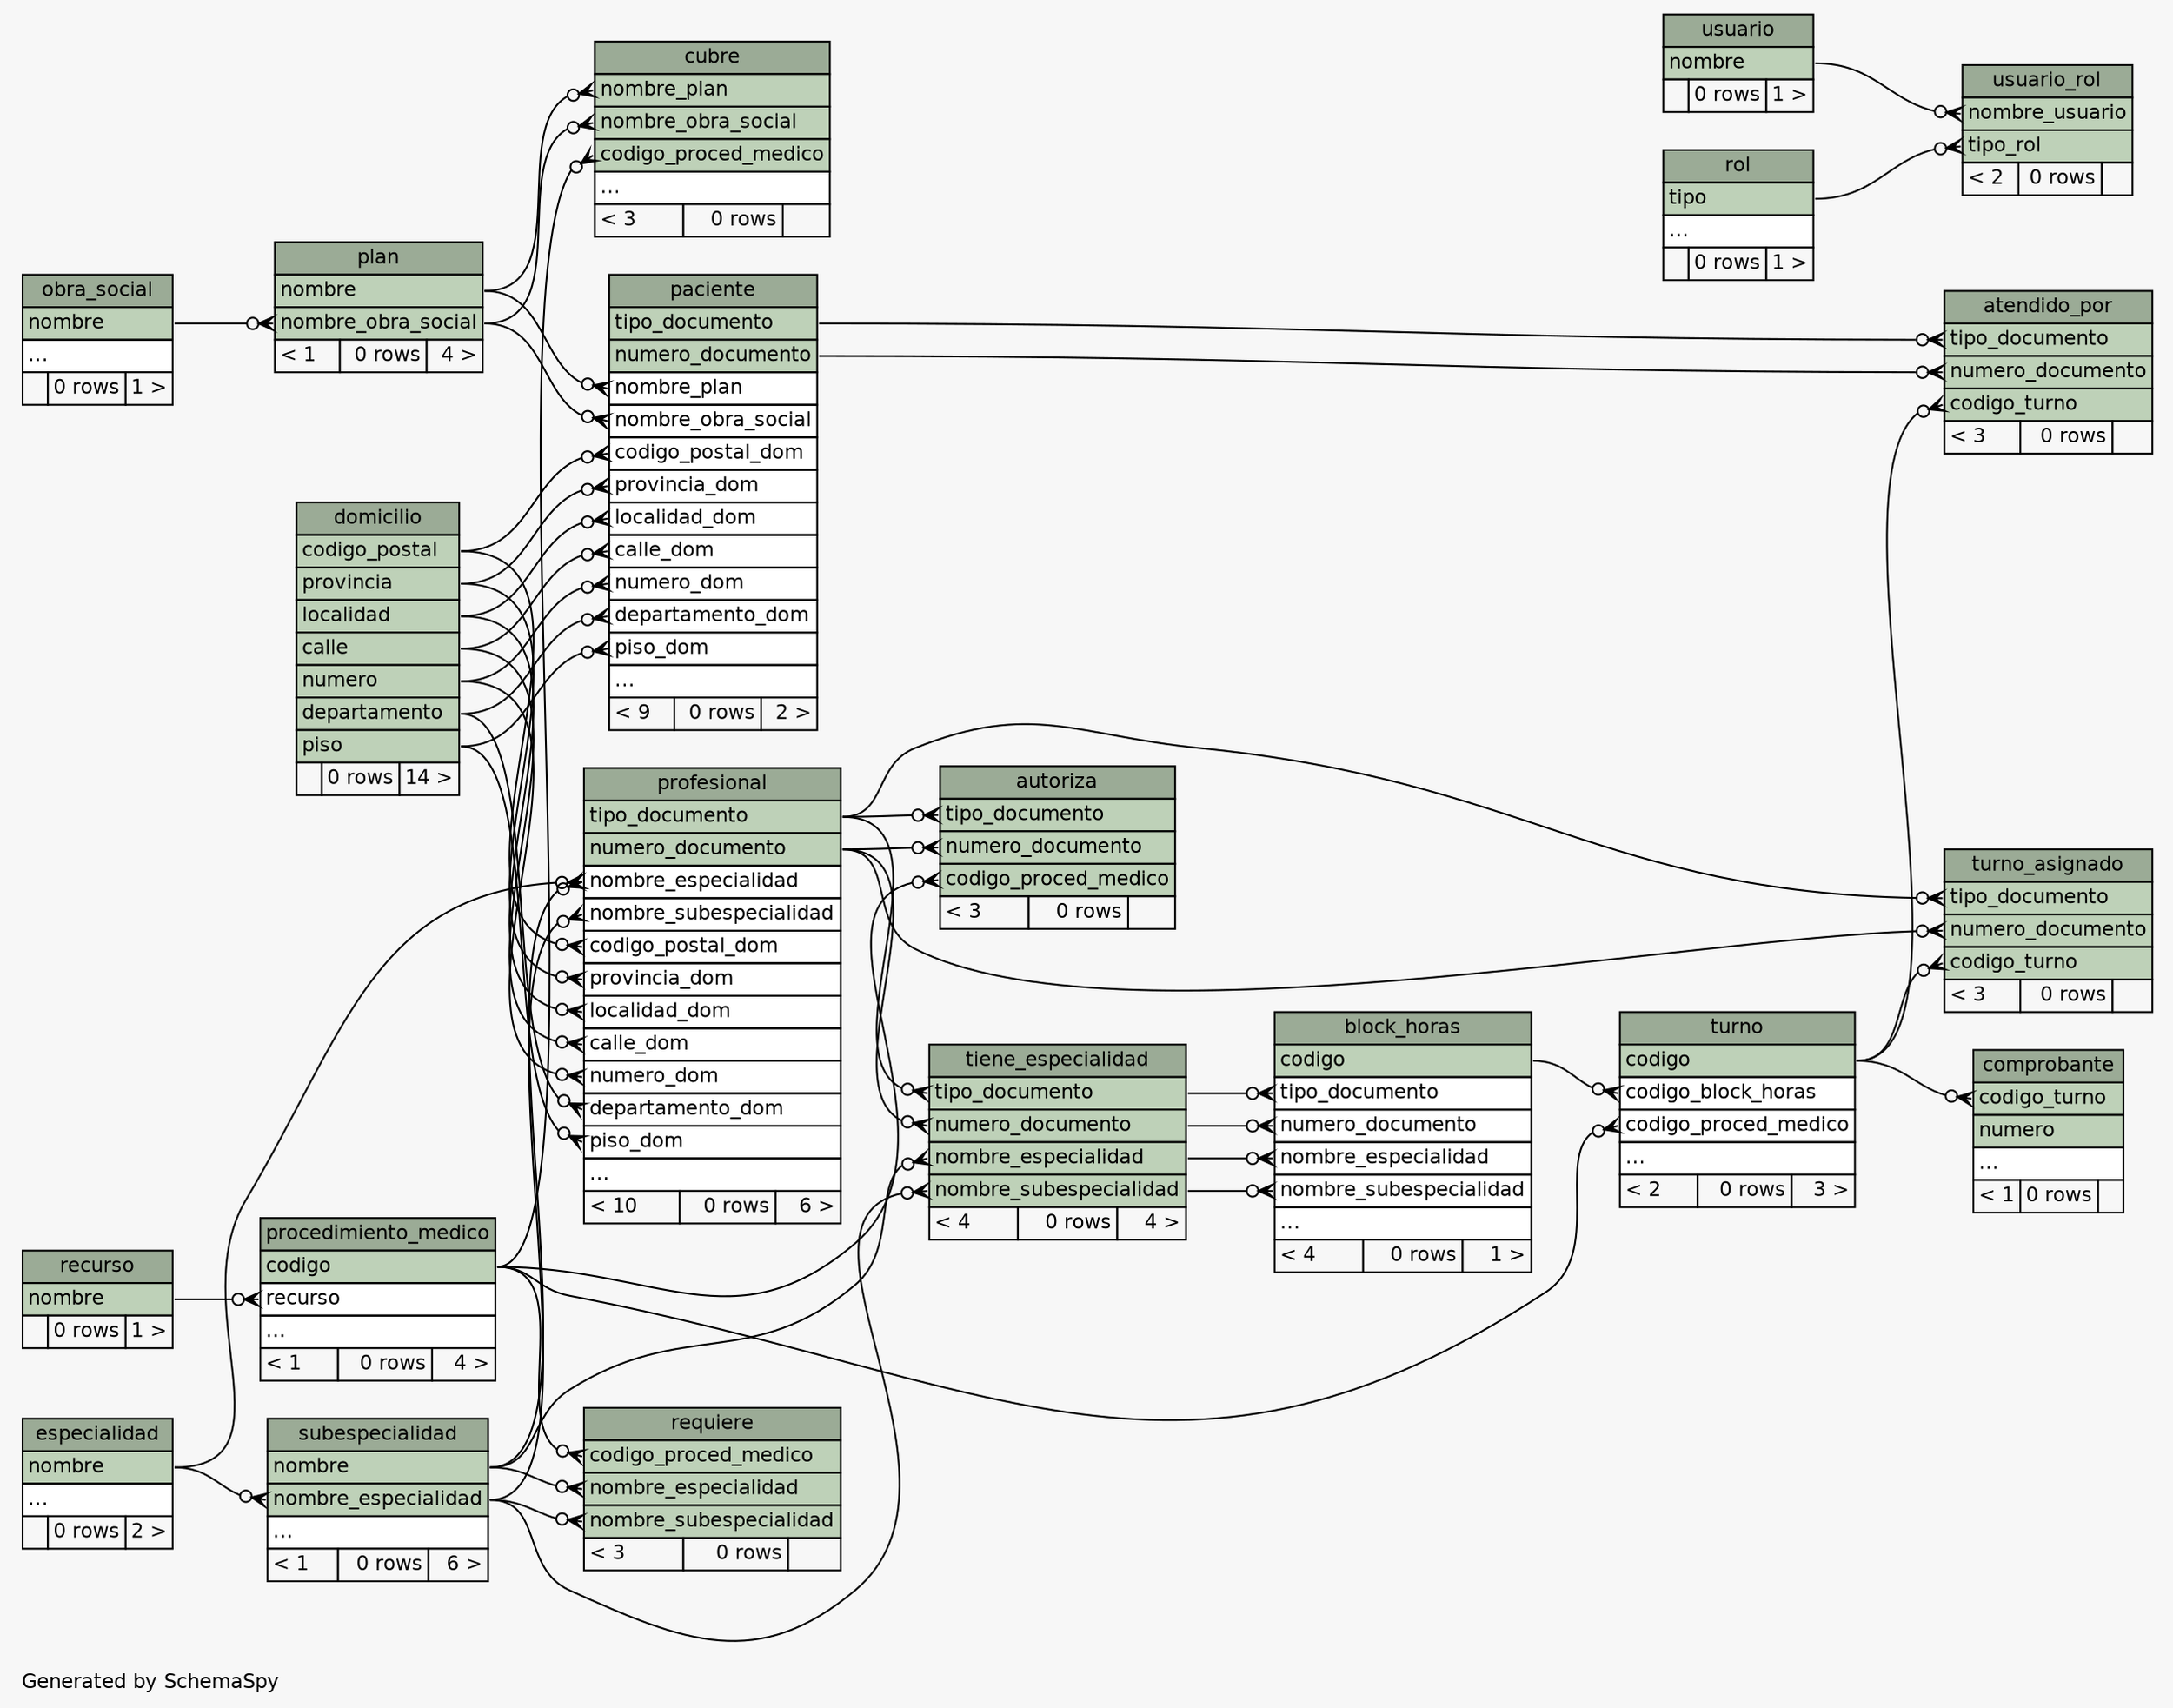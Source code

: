 // dot 2.26.3 on Linux 3.8.0-35-generic
// SchemaSpy rev 590
digraph "compactRelationshipsDiagram" {
  graph [
    rankdir="RL"
    bgcolor="#f7f7f7"
    label="\nGenerated by SchemaSpy"
    labeljust="l"
    nodesep="0.18"
    ranksep="0.46"
    fontname="Helvetica"
    fontsize="11"
  ];
  node [
    fontname="Helvetica"
    fontsize="11"
    shape="plaintext"
  ];
  edge [
    arrowsize="0.8"
  ];
  "atendido_por" [
    label=<
    <TABLE BORDER="0" CELLBORDER="1" CELLSPACING="0" BGCOLOR="#ffffff">
      <TR><TD COLSPAN="3" BGCOLOR="#9bab96" ALIGN="CENTER">atendido_por</TD></TR>
      <TR><TD PORT="tipo_documento" COLSPAN="3" BGCOLOR="#bed1b8" ALIGN="LEFT">tipo_documento</TD></TR>
      <TR><TD PORT="numero_documento" COLSPAN="3" BGCOLOR="#bed1b8" ALIGN="LEFT">numero_documento</TD></TR>
      <TR><TD PORT="codigo_turno" COLSPAN="3" BGCOLOR="#bed1b8" ALIGN="LEFT">codigo_turno</TD></TR>
      <TR><TD ALIGN="LEFT" BGCOLOR="#f7f7f7">&lt; 3</TD><TD ALIGN="RIGHT" BGCOLOR="#f7f7f7">0 rows</TD><TD ALIGN="RIGHT" BGCOLOR="#f7f7f7">  </TD></TR>
    </TABLE>>
    URL="tables/atendido_por.html"
    tooltip="atendido_por"
  ];
  "autoriza" [
    label=<
    <TABLE BORDER="0" CELLBORDER="1" CELLSPACING="0" BGCOLOR="#ffffff">
      <TR><TD COLSPAN="3" BGCOLOR="#9bab96" ALIGN="CENTER">autoriza</TD></TR>
      <TR><TD PORT="tipo_documento" COLSPAN="3" BGCOLOR="#bed1b8" ALIGN="LEFT">tipo_documento</TD></TR>
      <TR><TD PORT="numero_documento" COLSPAN="3" BGCOLOR="#bed1b8" ALIGN="LEFT">numero_documento</TD></TR>
      <TR><TD PORT="codigo_proced_medico" COLSPAN="3" BGCOLOR="#bed1b8" ALIGN="LEFT">codigo_proced_medico</TD></TR>
      <TR><TD ALIGN="LEFT" BGCOLOR="#f7f7f7">&lt; 3</TD><TD ALIGN="RIGHT" BGCOLOR="#f7f7f7">0 rows</TD><TD ALIGN="RIGHT" BGCOLOR="#f7f7f7">  </TD></TR>
    </TABLE>>
    URL="tables/autoriza.html"
    tooltip="autoriza"
  ];
  "block_horas" [
    label=<
    <TABLE BORDER="0" CELLBORDER="1" CELLSPACING="0" BGCOLOR="#ffffff">
      <TR><TD COLSPAN="3" BGCOLOR="#9bab96" ALIGN="CENTER">block_horas</TD></TR>
      <TR><TD PORT="codigo" COLSPAN="3" BGCOLOR="#bed1b8" ALIGN="LEFT">codigo</TD></TR>
      <TR><TD PORT="tipo_documento" COLSPAN="3" ALIGN="LEFT">tipo_documento</TD></TR>
      <TR><TD PORT="numero_documento" COLSPAN="3" ALIGN="LEFT">numero_documento</TD></TR>
      <TR><TD PORT="nombre_especialidad" COLSPAN="3" ALIGN="LEFT">nombre_especialidad</TD></TR>
      <TR><TD PORT="nombre_subespecialidad" COLSPAN="3" ALIGN="LEFT">nombre_subespecialidad</TD></TR>
      <TR><TD PORT="elipses" COLSPAN="3" ALIGN="LEFT">...</TD></TR>
      <TR><TD ALIGN="LEFT" BGCOLOR="#f7f7f7">&lt; 4</TD><TD ALIGN="RIGHT" BGCOLOR="#f7f7f7">0 rows</TD><TD ALIGN="RIGHT" BGCOLOR="#f7f7f7">1 &gt;</TD></TR>
    </TABLE>>
    URL="tables/block_horas.html"
    tooltip="block_horas"
  ];
  "comprobante" [
    label=<
    <TABLE BORDER="0" CELLBORDER="1" CELLSPACING="0" BGCOLOR="#ffffff">
      <TR><TD COLSPAN="3" BGCOLOR="#9bab96" ALIGN="CENTER">comprobante</TD></TR>
      <TR><TD PORT="codigo_turno" COLSPAN="3" BGCOLOR="#bed1b8" ALIGN="LEFT">codigo_turno</TD></TR>
      <TR><TD PORT="numero" COLSPAN="3" BGCOLOR="#bed1b8" ALIGN="LEFT">numero</TD></TR>
      <TR><TD PORT="elipses" COLSPAN="3" ALIGN="LEFT">...</TD></TR>
      <TR><TD ALIGN="LEFT" BGCOLOR="#f7f7f7">&lt; 1</TD><TD ALIGN="RIGHT" BGCOLOR="#f7f7f7">0 rows</TD><TD ALIGN="RIGHT" BGCOLOR="#f7f7f7">  </TD></TR>
    </TABLE>>
    URL="tables/comprobante.html"
    tooltip="comprobante"
  ];
  "cubre" [
    label=<
    <TABLE BORDER="0" CELLBORDER="1" CELLSPACING="0" BGCOLOR="#ffffff">
      <TR><TD COLSPAN="3" BGCOLOR="#9bab96" ALIGN="CENTER">cubre</TD></TR>
      <TR><TD PORT="nombre_plan" COLSPAN="3" BGCOLOR="#bed1b8" ALIGN="LEFT">nombre_plan</TD></TR>
      <TR><TD PORT="nombre_obra_social" COLSPAN="3" BGCOLOR="#bed1b8" ALIGN="LEFT">nombre_obra_social</TD></TR>
      <TR><TD PORT="codigo_proced_medico" COLSPAN="3" BGCOLOR="#bed1b8" ALIGN="LEFT">codigo_proced_medico</TD></TR>
      <TR><TD PORT="elipses" COLSPAN="3" ALIGN="LEFT">...</TD></TR>
      <TR><TD ALIGN="LEFT" BGCOLOR="#f7f7f7">&lt; 3</TD><TD ALIGN="RIGHT" BGCOLOR="#f7f7f7">0 rows</TD><TD ALIGN="RIGHT" BGCOLOR="#f7f7f7">  </TD></TR>
    </TABLE>>
    URL="tables/cubre.html"
    tooltip="cubre"
  ];
  "domicilio" [
    label=<
    <TABLE BORDER="0" CELLBORDER="1" CELLSPACING="0" BGCOLOR="#ffffff">
      <TR><TD COLSPAN="3" BGCOLOR="#9bab96" ALIGN="CENTER">domicilio</TD></TR>
      <TR><TD PORT="codigo_postal" COLSPAN="3" BGCOLOR="#bed1b8" ALIGN="LEFT">codigo_postal</TD></TR>
      <TR><TD PORT="provincia" COLSPAN="3" BGCOLOR="#bed1b8" ALIGN="LEFT">provincia</TD></TR>
      <TR><TD PORT="localidad" COLSPAN="3" BGCOLOR="#bed1b8" ALIGN="LEFT">localidad</TD></TR>
      <TR><TD PORT="calle" COLSPAN="3" BGCOLOR="#bed1b8" ALIGN="LEFT">calle</TD></TR>
      <TR><TD PORT="numero" COLSPAN="3" BGCOLOR="#bed1b8" ALIGN="LEFT">numero</TD></TR>
      <TR><TD PORT="departamento" COLSPAN="3" BGCOLOR="#bed1b8" ALIGN="LEFT">departamento</TD></TR>
      <TR><TD PORT="piso" COLSPAN="3" BGCOLOR="#bed1b8" ALIGN="LEFT">piso</TD></TR>
      <TR><TD ALIGN="LEFT" BGCOLOR="#f7f7f7">  </TD><TD ALIGN="RIGHT" BGCOLOR="#f7f7f7">0 rows</TD><TD ALIGN="RIGHT" BGCOLOR="#f7f7f7">14 &gt;</TD></TR>
    </TABLE>>
    URL="tables/domicilio.html"
    tooltip="domicilio"
  ];
  "especialidad" [
    label=<
    <TABLE BORDER="0" CELLBORDER="1" CELLSPACING="0" BGCOLOR="#ffffff">
      <TR><TD COLSPAN="3" BGCOLOR="#9bab96" ALIGN="CENTER">especialidad</TD></TR>
      <TR><TD PORT="nombre" COLSPAN="3" BGCOLOR="#bed1b8" ALIGN="LEFT">nombre</TD></TR>
      <TR><TD PORT="elipses" COLSPAN="3" ALIGN="LEFT">...</TD></TR>
      <TR><TD ALIGN="LEFT" BGCOLOR="#f7f7f7">  </TD><TD ALIGN="RIGHT" BGCOLOR="#f7f7f7">0 rows</TD><TD ALIGN="RIGHT" BGCOLOR="#f7f7f7">2 &gt;</TD></TR>
    </TABLE>>
    URL="tables/especialidad.html"
    tooltip="especialidad"
  ];
  "obra_social" [
    label=<
    <TABLE BORDER="0" CELLBORDER="1" CELLSPACING="0" BGCOLOR="#ffffff">
      <TR><TD COLSPAN="3" BGCOLOR="#9bab96" ALIGN="CENTER">obra_social</TD></TR>
      <TR><TD PORT="nombre" COLSPAN="3" BGCOLOR="#bed1b8" ALIGN="LEFT">nombre</TD></TR>
      <TR><TD PORT="elipses" COLSPAN="3" ALIGN="LEFT">...</TD></TR>
      <TR><TD ALIGN="LEFT" BGCOLOR="#f7f7f7">  </TD><TD ALIGN="RIGHT" BGCOLOR="#f7f7f7">0 rows</TD><TD ALIGN="RIGHT" BGCOLOR="#f7f7f7">1 &gt;</TD></TR>
    </TABLE>>
    URL="tables/obra_social.html"
    tooltip="obra_social"
  ];
  "paciente" [
    label=<
    <TABLE BORDER="0" CELLBORDER="1" CELLSPACING="0" BGCOLOR="#ffffff">
      <TR><TD COLSPAN="3" BGCOLOR="#9bab96" ALIGN="CENTER">paciente</TD></TR>
      <TR><TD PORT="tipo_documento" COLSPAN="3" BGCOLOR="#bed1b8" ALIGN="LEFT">tipo_documento</TD></TR>
      <TR><TD PORT="numero_documento" COLSPAN="3" BGCOLOR="#bed1b8" ALIGN="LEFT">numero_documento</TD></TR>
      <TR><TD PORT="nombre_plan" COLSPAN="3" ALIGN="LEFT">nombre_plan</TD></TR>
      <TR><TD PORT="nombre_obra_social" COLSPAN="3" ALIGN="LEFT">nombre_obra_social</TD></TR>
      <TR><TD PORT="codigo_postal_dom" COLSPAN="3" ALIGN="LEFT">codigo_postal_dom</TD></TR>
      <TR><TD PORT="provincia_dom" COLSPAN="3" ALIGN="LEFT">provincia_dom</TD></TR>
      <TR><TD PORT="localidad_dom" COLSPAN="3" ALIGN="LEFT">localidad_dom</TD></TR>
      <TR><TD PORT="calle_dom" COLSPAN="3" ALIGN="LEFT">calle_dom</TD></TR>
      <TR><TD PORT="numero_dom" COLSPAN="3" ALIGN="LEFT">numero_dom</TD></TR>
      <TR><TD PORT="departamento_dom" COLSPAN="3" ALIGN="LEFT">departamento_dom</TD></TR>
      <TR><TD PORT="piso_dom" COLSPAN="3" ALIGN="LEFT">piso_dom</TD></TR>
      <TR><TD PORT="elipses" COLSPAN="3" ALIGN="LEFT">...</TD></TR>
      <TR><TD ALIGN="LEFT" BGCOLOR="#f7f7f7">&lt; 9</TD><TD ALIGN="RIGHT" BGCOLOR="#f7f7f7">0 rows</TD><TD ALIGN="RIGHT" BGCOLOR="#f7f7f7">2 &gt;</TD></TR>
    </TABLE>>
    URL="tables/paciente.html"
    tooltip="paciente"
  ];
  "plan" [
    label=<
    <TABLE BORDER="0" CELLBORDER="1" CELLSPACING="0" BGCOLOR="#ffffff">
      <TR><TD COLSPAN="3" BGCOLOR="#9bab96" ALIGN="CENTER">plan</TD></TR>
      <TR><TD PORT="nombre" COLSPAN="3" BGCOLOR="#bed1b8" ALIGN="LEFT">nombre</TD></TR>
      <TR><TD PORT="nombre_obra_social" COLSPAN="3" BGCOLOR="#bed1b8" ALIGN="LEFT">nombre_obra_social</TD></TR>
      <TR><TD ALIGN="LEFT" BGCOLOR="#f7f7f7">&lt; 1</TD><TD ALIGN="RIGHT" BGCOLOR="#f7f7f7">0 rows</TD><TD ALIGN="RIGHT" BGCOLOR="#f7f7f7">4 &gt;</TD></TR>
    </TABLE>>
    URL="tables/plan.html"
    tooltip="plan"
  ];
  "procedimiento_medico" [
    label=<
    <TABLE BORDER="0" CELLBORDER="1" CELLSPACING="0" BGCOLOR="#ffffff">
      <TR><TD COLSPAN="3" BGCOLOR="#9bab96" ALIGN="CENTER">procedimiento_medico</TD></TR>
      <TR><TD PORT="codigo" COLSPAN="3" BGCOLOR="#bed1b8" ALIGN="LEFT">codigo</TD></TR>
      <TR><TD PORT="recurso" COLSPAN="3" ALIGN="LEFT">recurso</TD></TR>
      <TR><TD PORT="elipses" COLSPAN="3" ALIGN="LEFT">...</TD></TR>
      <TR><TD ALIGN="LEFT" BGCOLOR="#f7f7f7">&lt; 1</TD><TD ALIGN="RIGHT" BGCOLOR="#f7f7f7">0 rows</TD><TD ALIGN="RIGHT" BGCOLOR="#f7f7f7">4 &gt;</TD></TR>
    </TABLE>>
    URL="tables/procedimiento_medico.html"
    tooltip="procedimiento_medico"
  ];
  "profesional" [
    label=<
    <TABLE BORDER="0" CELLBORDER="1" CELLSPACING="0" BGCOLOR="#ffffff">
      <TR><TD COLSPAN="3" BGCOLOR="#9bab96" ALIGN="CENTER">profesional</TD></TR>
      <TR><TD PORT="tipo_documento" COLSPAN="3" BGCOLOR="#bed1b8" ALIGN="LEFT">tipo_documento</TD></TR>
      <TR><TD PORT="numero_documento" COLSPAN="3" BGCOLOR="#bed1b8" ALIGN="LEFT">numero_documento</TD></TR>
      <TR><TD PORT="nombre_especialidad" COLSPAN="3" ALIGN="LEFT">nombre_especialidad</TD></TR>
      <TR><TD PORT="nombre_subespecialidad" COLSPAN="3" ALIGN="LEFT">nombre_subespecialidad</TD></TR>
      <TR><TD PORT="codigo_postal_dom" COLSPAN="3" ALIGN="LEFT">codigo_postal_dom</TD></TR>
      <TR><TD PORT="provincia_dom" COLSPAN="3" ALIGN="LEFT">provincia_dom</TD></TR>
      <TR><TD PORT="localidad_dom" COLSPAN="3" ALIGN="LEFT">localidad_dom</TD></TR>
      <TR><TD PORT="calle_dom" COLSPAN="3" ALIGN="LEFT">calle_dom</TD></TR>
      <TR><TD PORT="numero_dom" COLSPAN="3" ALIGN="LEFT">numero_dom</TD></TR>
      <TR><TD PORT="departamento_dom" COLSPAN="3" ALIGN="LEFT">departamento_dom</TD></TR>
      <TR><TD PORT="piso_dom" COLSPAN="3" ALIGN="LEFT">piso_dom</TD></TR>
      <TR><TD PORT="elipses" COLSPAN="3" ALIGN="LEFT">...</TD></TR>
      <TR><TD ALIGN="LEFT" BGCOLOR="#f7f7f7">&lt; 10</TD><TD ALIGN="RIGHT" BGCOLOR="#f7f7f7">0 rows</TD><TD ALIGN="RIGHT" BGCOLOR="#f7f7f7">6 &gt;</TD></TR>
    </TABLE>>
    URL="tables/profesional.html"
    tooltip="profesional"
  ];
  "recurso" [
    label=<
    <TABLE BORDER="0" CELLBORDER="1" CELLSPACING="0" BGCOLOR="#ffffff">
      <TR><TD COLSPAN="3" BGCOLOR="#9bab96" ALIGN="CENTER">recurso</TD></TR>
      <TR><TD PORT="nombre" COLSPAN="3" BGCOLOR="#bed1b8" ALIGN="LEFT">nombre</TD></TR>
      <TR><TD ALIGN="LEFT" BGCOLOR="#f7f7f7">  </TD><TD ALIGN="RIGHT" BGCOLOR="#f7f7f7">0 rows</TD><TD ALIGN="RIGHT" BGCOLOR="#f7f7f7">1 &gt;</TD></TR>
    </TABLE>>
    URL="tables/recurso.html"
    tooltip="recurso"
  ];
  "requiere" [
    label=<
    <TABLE BORDER="0" CELLBORDER="1" CELLSPACING="0" BGCOLOR="#ffffff">
      <TR><TD COLSPAN="3" BGCOLOR="#9bab96" ALIGN="CENTER">requiere</TD></TR>
      <TR><TD PORT="codigo_proced_medico" COLSPAN="3" BGCOLOR="#bed1b8" ALIGN="LEFT">codigo_proced_medico</TD></TR>
      <TR><TD PORT="nombre_especialidad" COLSPAN="3" BGCOLOR="#bed1b8" ALIGN="LEFT">nombre_especialidad</TD></TR>
      <TR><TD PORT="nombre_subespecialidad" COLSPAN="3" BGCOLOR="#bed1b8" ALIGN="LEFT">nombre_subespecialidad</TD></TR>
      <TR><TD ALIGN="LEFT" BGCOLOR="#f7f7f7">&lt; 3</TD><TD ALIGN="RIGHT" BGCOLOR="#f7f7f7">0 rows</TD><TD ALIGN="RIGHT" BGCOLOR="#f7f7f7">  </TD></TR>
    </TABLE>>
    URL="tables/requiere.html"
    tooltip="requiere"
  ];
  "rol" [
    label=<
    <TABLE BORDER="0" CELLBORDER="1" CELLSPACING="0" BGCOLOR="#ffffff">
      <TR><TD COLSPAN="3" BGCOLOR="#9bab96" ALIGN="CENTER">rol</TD></TR>
      <TR><TD PORT="tipo" COLSPAN="3" BGCOLOR="#bed1b8" ALIGN="LEFT">tipo</TD></TR>
      <TR><TD PORT="elipses" COLSPAN="3" ALIGN="LEFT">...</TD></TR>
      <TR><TD ALIGN="LEFT" BGCOLOR="#f7f7f7">  </TD><TD ALIGN="RIGHT" BGCOLOR="#f7f7f7">0 rows</TD><TD ALIGN="RIGHT" BGCOLOR="#f7f7f7">1 &gt;</TD></TR>
    </TABLE>>
    URL="tables/rol.html"
    tooltip="rol"
  ];
  "subespecialidad" [
    label=<
    <TABLE BORDER="0" CELLBORDER="1" CELLSPACING="0" BGCOLOR="#ffffff">
      <TR><TD COLSPAN="3" BGCOLOR="#9bab96" ALIGN="CENTER">subespecialidad</TD></TR>
      <TR><TD PORT="nombre" COLSPAN="3" BGCOLOR="#bed1b8" ALIGN="LEFT">nombre</TD></TR>
      <TR><TD PORT="nombre_especialidad" COLSPAN="3" BGCOLOR="#bed1b8" ALIGN="LEFT">nombre_especialidad</TD></TR>
      <TR><TD PORT="elipses" COLSPAN="3" ALIGN="LEFT">...</TD></TR>
      <TR><TD ALIGN="LEFT" BGCOLOR="#f7f7f7">&lt; 1</TD><TD ALIGN="RIGHT" BGCOLOR="#f7f7f7">0 rows</TD><TD ALIGN="RIGHT" BGCOLOR="#f7f7f7">6 &gt;</TD></TR>
    </TABLE>>
    URL="tables/subespecialidad.html"
    tooltip="subespecialidad"
  ];
  "tiene_especialidad" [
    label=<
    <TABLE BORDER="0" CELLBORDER="1" CELLSPACING="0" BGCOLOR="#ffffff">
      <TR><TD COLSPAN="3" BGCOLOR="#9bab96" ALIGN="CENTER">tiene_especialidad</TD></TR>
      <TR><TD PORT="tipo_documento" COLSPAN="3" BGCOLOR="#bed1b8" ALIGN="LEFT">tipo_documento</TD></TR>
      <TR><TD PORT="numero_documento" COLSPAN="3" BGCOLOR="#bed1b8" ALIGN="LEFT">numero_documento</TD></TR>
      <TR><TD PORT="nombre_especialidad" COLSPAN="3" BGCOLOR="#bed1b8" ALIGN="LEFT">nombre_especialidad</TD></TR>
      <TR><TD PORT="nombre_subespecialidad" COLSPAN="3" BGCOLOR="#bed1b8" ALIGN="LEFT">nombre_subespecialidad</TD></TR>
      <TR><TD ALIGN="LEFT" BGCOLOR="#f7f7f7">&lt; 4</TD><TD ALIGN="RIGHT" BGCOLOR="#f7f7f7">0 rows</TD><TD ALIGN="RIGHT" BGCOLOR="#f7f7f7">4 &gt;</TD></TR>
    </TABLE>>
    URL="tables/tiene_especialidad.html"
    tooltip="tiene_especialidad"
  ];
  "turno" [
    label=<
    <TABLE BORDER="0" CELLBORDER="1" CELLSPACING="0" BGCOLOR="#ffffff">
      <TR><TD COLSPAN="3" BGCOLOR="#9bab96" ALIGN="CENTER">turno</TD></TR>
      <TR><TD PORT="codigo" COLSPAN="3" BGCOLOR="#bed1b8" ALIGN="LEFT">codigo</TD></TR>
      <TR><TD PORT="codigo_block_horas" COLSPAN="3" ALIGN="LEFT">codigo_block_horas</TD></TR>
      <TR><TD PORT="codigo_proced_medico" COLSPAN="3" ALIGN="LEFT">codigo_proced_medico</TD></TR>
      <TR><TD PORT="elipses" COLSPAN="3" ALIGN="LEFT">...</TD></TR>
      <TR><TD ALIGN="LEFT" BGCOLOR="#f7f7f7">&lt; 2</TD><TD ALIGN="RIGHT" BGCOLOR="#f7f7f7">0 rows</TD><TD ALIGN="RIGHT" BGCOLOR="#f7f7f7">3 &gt;</TD></TR>
    </TABLE>>
    URL="tables/turno.html"
    tooltip="turno"
  ];
  "turno_asignado" [
    label=<
    <TABLE BORDER="0" CELLBORDER="1" CELLSPACING="0" BGCOLOR="#ffffff">
      <TR><TD COLSPAN="3" BGCOLOR="#9bab96" ALIGN="CENTER">turno_asignado</TD></TR>
      <TR><TD PORT="tipo_documento" COLSPAN="3" BGCOLOR="#bed1b8" ALIGN="LEFT">tipo_documento</TD></TR>
      <TR><TD PORT="numero_documento" COLSPAN="3" BGCOLOR="#bed1b8" ALIGN="LEFT">numero_documento</TD></TR>
      <TR><TD PORT="codigo_turno" COLSPAN="3" BGCOLOR="#bed1b8" ALIGN="LEFT">codigo_turno</TD></TR>
      <TR><TD ALIGN="LEFT" BGCOLOR="#f7f7f7">&lt; 3</TD><TD ALIGN="RIGHT" BGCOLOR="#f7f7f7">0 rows</TD><TD ALIGN="RIGHT" BGCOLOR="#f7f7f7">  </TD></TR>
    </TABLE>>
    URL="tables/turno_asignado.html"
    tooltip="turno_asignado"
  ];
  "usuario" [
    label=<
    <TABLE BORDER="0" CELLBORDER="1" CELLSPACING="0" BGCOLOR="#ffffff">
      <TR><TD COLSPAN="3" BGCOLOR="#9bab96" ALIGN="CENTER">usuario</TD></TR>
      <TR><TD PORT="nombre" COLSPAN="3" BGCOLOR="#bed1b8" ALIGN="LEFT">nombre</TD></TR>
      <TR><TD ALIGN="LEFT" BGCOLOR="#f7f7f7">  </TD><TD ALIGN="RIGHT" BGCOLOR="#f7f7f7">0 rows</TD><TD ALIGN="RIGHT" BGCOLOR="#f7f7f7">1 &gt;</TD></TR>
    </TABLE>>
    URL="tables/usuario.html"
    tooltip="usuario"
  ];
  "usuario_rol" [
    label=<
    <TABLE BORDER="0" CELLBORDER="1" CELLSPACING="0" BGCOLOR="#ffffff">
      <TR><TD COLSPAN="3" BGCOLOR="#9bab96" ALIGN="CENTER">usuario_rol</TD></TR>
      <TR><TD PORT="nombre_usuario" COLSPAN="3" BGCOLOR="#bed1b8" ALIGN="LEFT">nombre_usuario</TD></TR>
      <TR><TD PORT="tipo_rol" COLSPAN="3" BGCOLOR="#bed1b8" ALIGN="LEFT">tipo_rol</TD></TR>
      <TR><TD ALIGN="LEFT" BGCOLOR="#f7f7f7">&lt; 2</TD><TD ALIGN="RIGHT" BGCOLOR="#f7f7f7">0 rows</TD><TD ALIGN="RIGHT" BGCOLOR="#f7f7f7">  </TD></TR>
    </TABLE>>
    URL="tables/usuario_rol.html"
    tooltip="usuario_rol"
  ];
  "atendido_por":"codigo_turno":w -> "turno":"codigo":e [arrowhead=none dir=back arrowtail=crowodot];
  "atendido_por":"numero_documento":w -> "paciente":"numero_documento":e [arrowhead=none dir=back arrowtail=crowodot];
  "atendido_por":"tipo_documento":w -> "paciente":"tipo_documento":e [arrowhead=none dir=back arrowtail=crowodot];
  "autoriza":"codigo_proced_medico":w -> "procedimiento_medico":"codigo":e [arrowhead=none dir=back arrowtail=crowodot];
  "autoriza":"numero_documento":w -> "profesional":"numero_documento":e [arrowhead=none dir=back arrowtail=crowodot];
  "autoriza":"tipo_documento":w -> "profesional":"tipo_documento":e [arrowhead=none dir=back arrowtail=crowodot];
  "block_horas":"nombre_especialidad":w -> "tiene_especialidad":"nombre_especialidad":e [arrowhead=none dir=back arrowtail=crowodot];
  "block_horas":"nombre_subespecialidad":w -> "tiene_especialidad":"nombre_subespecialidad":e [arrowhead=none dir=back arrowtail=crowodot];
  "block_horas":"numero_documento":w -> "tiene_especialidad":"numero_documento":e [arrowhead=none dir=back arrowtail=crowodot];
  "block_horas":"tipo_documento":w -> "tiene_especialidad":"tipo_documento":e [arrowhead=none dir=back arrowtail=crowodot];
  "comprobante":"codigo_turno":w -> "turno":"codigo":e [arrowhead=none dir=back arrowtail=crowodot];
  "cubre":"codigo_proced_medico":w -> "procedimiento_medico":"codigo":e [arrowhead=none dir=back arrowtail=crowodot];
  "cubre":"nombre_obra_social":w -> "plan":"nombre_obra_social":e [arrowhead=none dir=back arrowtail=crowodot];
  "cubre":"nombre_plan":w -> "plan":"nombre":e [arrowhead=none dir=back arrowtail=crowodot];
  "paciente":"calle_dom":w -> "domicilio":"calle":e [arrowhead=none dir=back arrowtail=crowodot];
  "paciente":"codigo_postal_dom":w -> "domicilio":"codigo_postal":e [arrowhead=none dir=back arrowtail=crowodot];
  "paciente":"departamento_dom":w -> "domicilio":"departamento":e [arrowhead=none dir=back arrowtail=crowodot];
  "paciente":"localidad_dom":w -> "domicilio":"localidad":e [arrowhead=none dir=back arrowtail=crowodot];
  "paciente":"nombre_obra_social":w -> "plan":"nombre_obra_social":e [arrowhead=none dir=back arrowtail=crowodot];
  "paciente":"nombre_plan":w -> "plan":"nombre":e [arrowhead=none dir=back arrowtail=crowodot];
  "paciente":"numero_dom":w -> "domicilio":"numero":e [arrowhead=none dir=back arrowtail=crowodot];
  "paciente":"piso_dom":w -> "domicilio":"piso":e [arrowhead=none dir=back arrowtail=crowodot];
  "paciente":"provincia_dom":w -> "domicilio":"provincia":e [arrowhead=none dir=back arrowtail=crowodot];
  "plan":"nombre_obra_social":w -> "obra_social":"nombre":e [arrowhead=none dir=back arrowtail=crowodot];
  "procedimiento_medico":"recurso":w -> "recurso":"nombre":e [arrowhead=none dir=back arrowtail=crowodot];
  "profesional":"calle_dom":w -> "domicilio":"calle":e [arrowhead=none dir=back arrowtail=crowodot];
  "profesional":"codigo_postal_dom":w -> "domicilio":"codigo_postal":e [arrowhead=none dir=back arrowtail=crowodot];
  "profesional":"departamento_dom":w -> "domicilio":"departamento":e [arrowhead=none dir=back arrowtail=crowodot];
  "profesional":"localidad_dom":w -> "domicilio":"localidad":e [arrowhead=none dir=back arrowtail=crowodot];
  "profesional":"nombre_especialidad":w -> "especialidad":"nombre":e [arrowhead=none dir=back arrowtail=crowodot];
  "profesional":"nombre_especialidad":w -> "subespecialidad":"nombre":e [arrowhead=none dir=back arrowtail=crowodot];
  "profesional":"nombre_subespecialidad":w -> "subespecialidad":"nombre_especialidad":e [arrowhead=none dir=back arrowtail=crowodot];
  "profesional":"numero_dom":w -> "domicilio":"numero":e [arrowhead=none dir=back arrowtail=crowodot];
  "profesional":"piso_dom":w -> "domicilio":"piso":e [arrowhead=none dir=back arrowtail=crowodot];
  "profesional":"provincia_dom":w -> "domicilio":"provincia":e [arrowhead=none dir=back arrowtail=crowodot];
  "requiere":"codigo_proced_medico":w -> "procedimiento_medico":"codigo":e [arrowhead=none dir=back arrowtail=crowodot];
  "requiere":"nombre_especialidad":w -> "subespecialidad":"nombre":e [arrowhead=none dir=back arrowtail=crowodot];
  "requiere":"nombre_subespecialidad":w -> "subespecialidad":"nombre_especialidad":e [arrowhead=none dir=back arrowtail=crowodot];
  "subespecialidad":"nombre_especialidad":w -> "especialidad":"nombre":e [arrowhead=none dir=back arrowtail=crowodot];
  "tiene_especialidad":"nombre_especialidad":w -> "subespecialidad":"nombre":e [arrowhead=none dir=back arrowtail=crowodot];
  "tiene_especialidad":"nombre_subespecialidad":w -> "subespecialidad":"nombre_especialidad":e [arrowhead=none dir=back arrowtail=crowodot];
  "tiene_especialidad":"numero_documento":w -> "profesional":"numero_documento":e [arrowhead=none dir=back arrowtail=crowodot];
  "tiene_especialidad":"tipo_documento":w -> "profesional":"tipo_documento":e [arrowhead=none dir=back arrowtail=crowodot];
  "turno":"codigo_block_horas":w -> "block_horas":"codigo":e [arrowhead=none dir=back arrowtail=crowodot];
  "turno":"codigo_proced_medico":w -> "procedimiento_medico":"codigo":e [arrowhead=none dir=back arrowtail=crowodot];
  "turno_asignado":"codigo_turno":w -> "turno":"codigo":e [arrowhead=none dir=back arrowtail=crowodot];
  "turno_asignado":"numero_documento":w -> "profesional":"numero_documento":e [arrowhead=none dir=back arrowtail=crowodot];
  "turno_asignado":"tipo_documento":w -> "profesional":"tipo_documento":e [arrowhead=none dir=back arrowtail=crowodot];
  "usuario_rol":"nombre_usuario":w -> "usuario":"nombre":e [arrowhead=none dir=back arrowtail=crowodot];
  "usuario_rol":"tipo_rol":w -> "rol":"tipo":e [arrowhead=none dir=back arrowtail=crowodot];
}
